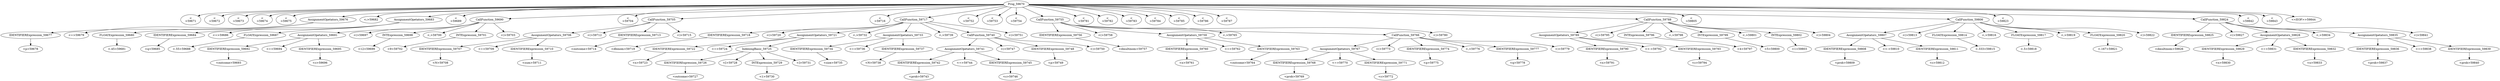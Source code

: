 digraph {

"Prog_59670"->"<
>59671";
"Prog_59670"->"<
>59672";
"Prog_59670"->"<
>59673";
"Prog_59670"->"<
>59674";
"Prog_59670"->"<
>59675";
"Prog_59670"->"AssignmentOpetators_59676";
"AssignmentOpetators_59676"->"IDENTIFIERExpression_59677";
"IDENTIFIERExpression_59677"->"<p>59678";
"AssignmentOpetators_59676"->"<=>59679";
"AssignmentOpetators_59676"->"FLOATExpression_59680";
"FLOATExpression_59680"->"<.45>59681";
"Prog_59670"->"<;>59682";
"Prog_59670"->"AssignmentOpetators_59683";
"AssignmentOpetators_59683"->"IDENTIFIERExpression_59684";
"IDENTIFIERExpression_59684"->"<q>59685";
"AssignmentOpetators_59683"->"<=>59686";
"AssignmentOpetators_59683"->"FLOATExpression_59687";
"FLOATExpression_59687"->"<.55>59688";
"Prog_59670"->"<
>59689";
"Prog_59670"->"CallFunction_59690";
"CallFunction_59690"->"AssignmentOpetators_59691";
"AssignmentOpetators_59691"->"IDENTIFIERExpression_59692";
"IDENTIFIERExpression_59692"->"<outcome>59693";
"AssignmentOpetators_59691"->"<=>59694";
"AssignmentOpetators_59691"->"IDENTIFIERExpression_59695";
"IDENTIFIERExpression_59695"->"<c>59696";
"CallFunction_59690"->"<(>59697";
"CallFunction_59690"->"INTExpression_59698";
"INTExpression_59698"->"<12>59699";
"CallFunction_59690"->"<,>59700";
"CallFunction_59690"->"INTExpression_59701";
"INTExpression_59701"->"<9>59702";
"CallFunction_59690"->"<)>59703";
"Prog_59670"->"<
>59704";
"Prog_59670"->"CallFunction_59705";
"CallFunction_59705"->"AssignmentOpetators_59706";
"AssignmentOpetators_59706"->"IDENTIFIERExpression_59707";
"IDENTIFIERExpression_59707"->"<N>59708";
"AssignmentOpetators_59706"->"<=>59709";
"AssignmentOpetators_59706"->"IDENTIFIERExpression_59710";
"IDENTIFIERExpression_59710"->"<sum>59711";
"CallFunction_59705"->"<(>59712";
"CallFunction_59705"->"IDENTIFIERExpression_59713";
"IDENTIFIERExpression_59713"->"<outcome>59714";
"CallFunction_59705"->"<)>59715";
"Prog_59670"->"<
>59716";
"Prog_59670"->"CallFunction_59717";
"CallFunction_59717"->"IDENTIFIERExpression_59718";
"IDENTIFIERExpression_59718"->"<dbinom>59719";
"CallFunction_59717"->"<(>59720";
"CallFunction_59717"->"AssignmentOpetators_59721";
"AssignmentOpetators_59721"->"IDENTIFIERExpression_59722";
"IDENTIFIERExpression_59722"->"<x>59723";
"AssignmentOpetators_59721"->"<=>59724";
"AssignmentOpetators_59721"->"IndexingBasic_59725";
"IndexingBasic_59725"->"IDENTIFIERExpression_59726";
"IDENTIFIERExpression_59726"->"<outcome>59727";
"IndexingBasic_59725"->"<[>59728";
"IndexingBasic_59725"->"INTExpression_59729";
"INTExpression_59729"->"<1>59730";
"IndexingBasic_59725"->"<]>59731";
"CallFunction_59717"->"<,>59732";
"CallFunction_59717"->"AssignmentOpetators_59733";
"AssignmentOpetators_59733"->"IDENTIFIERExpression_59734";
"IDENTIFIERExpression_59734"->"<size>59735";
"AssignmentOpetators_59733"->"<=>59736";
"AssignmentOpetators_59733"->"IDENTIFIERExpression_59737";
"IDENTIFIERExpression_59737"->"<N>59738";
"CallFunction_59717"->"<,>59739";
"CallFunction_59717"->"CallFunction_59740";
"CallFunction_59740"->"AssignmentOpetators_59741";
"AssignmentOpetators_59741"->"IDENTIFIERExpression_59742";
"IDENTIFIERExpression_59742"->"<prob>59743";
"AssignmentOpetators_59741"->"<=>59744";
"AssignmentOpetators_59741"->"IDENTIFIERExpression_59745";
"IDENTIFIERExpression_59745"->"<c>59746";
"CallFunction_59740"->"<(>59747";
"CallFunction_59740"->"IDENTIFIERExpression_59748";
"IDENTIFIERExpression_59748"->"<p>59749";
"CallFunction_59740"->"<)>59750";
"CallFunction_59717"->"<)>59751";
"Prog_59670"->"<
>59752";
"Prog_59670"->"<
>59753";
"Prog_59670"->"<
>59754";
"Prog_59670"->"CallFunction_59755";
"CallFunction_59755"->"IDENTIFIERExpression_59756";
"IDENTIFIERExpression_59756"->"<dmultinom>59757";
"CallFunction_59755"->"<(>59758";
"CallFunction_59755"->"AssignmentOpetators_59759";
"AssignmentOpetators_59759"->"IDENTIFIERExpression_59760";
"IDENTIFIERExpression_59760"->"<x>59761";
"AssignmentOpetators_59759"->"<=>59762";
"AssignmentOpetators_59759"->"IDENTIFIERExpression_59763";
"IDENTIFIERExpression_59763"->"<outcome>59764";
"CallFunction_59755"->"<,>59765";
"CallFunction_59755"->"CallFunction_59766";
"CallFunction_59766"->"AssignmentOpetators_59767";
"AssignmentOpetators_59767"->"IDENTIFIERExpression_59768";
"IDENTIFIERExpression_59768"->"<prob>59769";
"AssignmentOpetators_59767"->"<=>59770";
"AssignmentOpetators_59767"->"IDENTIFIERExpression_59771";
"IDENTIFIERExpression_59771"->"<c>59772";
"CallFunction_59766"->"<(>59773";
"CallFunction_59766"->"IDENTIFIERExpression_59774";
"IDENTIFIERExpression_59774"->"<p>59775";
"CallFunction_59766"->"<,>59776";
"CallFunction_59766"->"IDENTIFIERExpression_59777";
"IDENTIFIERExpression_59777"->"<q>59778";
"CallFunction_59766"->"<)>59779";
"CallFunction_59755"->"<)>59780";
"Prog_59670"->"<
>59781";
"Prog_59670"->"<
>59782";
"Prog_59670"->"<
>59783";
"Prog_59670"->"<
>59784";
"Prog_59670"->"<
>59785";
"Prog_59670"->"<
>59786";
"Prog_59670"->"<
>59787";
"Prog_59670"->"CallFunction_59788";
"CallFunction_59788"->"AssignmentOpetators_59789";
"AssignmentOpetators_59789"->"IDENTIFIERExpression_59790";
"IDENTIFIERExpression_59790"->"<x>59791";
"AssignmentOpetators_59789"->"<<->59792";
"AssignmentOpetators_59789"->"IDENTIFIERExpression_59793";
"IDENTIFIERExpression_59793"->"<c>59794";
"CallFunction_59788"->"<(>59795";
"CallFunction_59788"->"INTExpression_59796";
"INTExpression_59796"->"<4>59797";
"CallFunction_59788"->"<,>59798";
"CallFunction_59788"->"INTExpression_59799";
"INTExpression_59799"->"<5>59800";
"CallFunction_59788"->"<,>59801";
"CallFunction_59788"->"INTExpression_59802";
"INTExpression_59802"->"<1>59803";
"CallFunction_59788"->"<)>59804";
"Prog_59670"->"<
>59805";
"Prog_59670"->"CallFunction_59806";
"CallFunction_59806"->"AssignmentOpetators_59807";
"AssignmentOpetators_59807"->"IDENTIFIERExpression_59808";
"IDENTIFIERExpression_59808"->"<prob>59809";
"AssignmentOpetators_59807"->"<<->59810";
"AssignmentOpetators_59807"->"IDENTIFIERExpression_59811";
"IDENTIFIERExpression_59811"->"<c>59812";
"CallFunction_59806"->"<(>59813";
"CallFunction_59806"->"FLOATExpression_59814";
"FLOATExpression_59814"->"<.333>59815";
"CallFunction_59806"->"<,>59816";
"CallFunction_59806"->"FLOATExpression_59817";
"FLOATExpression_59817"->"<.5>59818";
"CallFunction_59806"->"<,>59819";
"CallFunction_59806"->"FLOATExpression_59820";
"FLOATExpression_59820"->"<.167>59821";
"CallFunction_59806"->"<)>59822";
"Prog_59670"->"<
>59823";
"Prog_59670"->"CallFunction_59824";
"CallFunction_59824"->"IDENTIFIERExpression_59825";
"IDENTIFIERExpression_59825"->"<dmultinom>59826";
"CallFunction_59824"->"<(>59827";
"CallFunction_59824"->"AssignmentOpetators_59828";
"AssignmentOpetators_59828"->"IDENTIFIERExpression_59829";
"IDENTIFIERExpression_59829"->"<x>59830";
"AssignmentOpetators_59828"->"<=>59831";
"AssignmentOpetators_59828"->"IDENTIFIERExpression_59832";
"IDENTIFIERExpression_59832"->"<x>59833";
"CallFunction_59824"->"<,>59834";
"CallFunction_59824"->"AssignmentOpetators_59835";
"AssignmentOpetators_59835"->"IDENTIFIERExpression_59836";
"IDENTIFIERExpression_59836"->"<prob>59837";
"AssignmentOpetators_59835"->"<=>59838";
"AssignmentOpetators_59835"->"IDENTIFIERExpression_59839";
"IDENTIFIERExpression_59839"->"<prob>59840";
"CallFunction_59824"->"<)>59841";
"Prog_59670"->"<
>59842";
"Prog_59670"->"<
>59843";
"Prog_59670"->"<<EOF>>59844";
}
